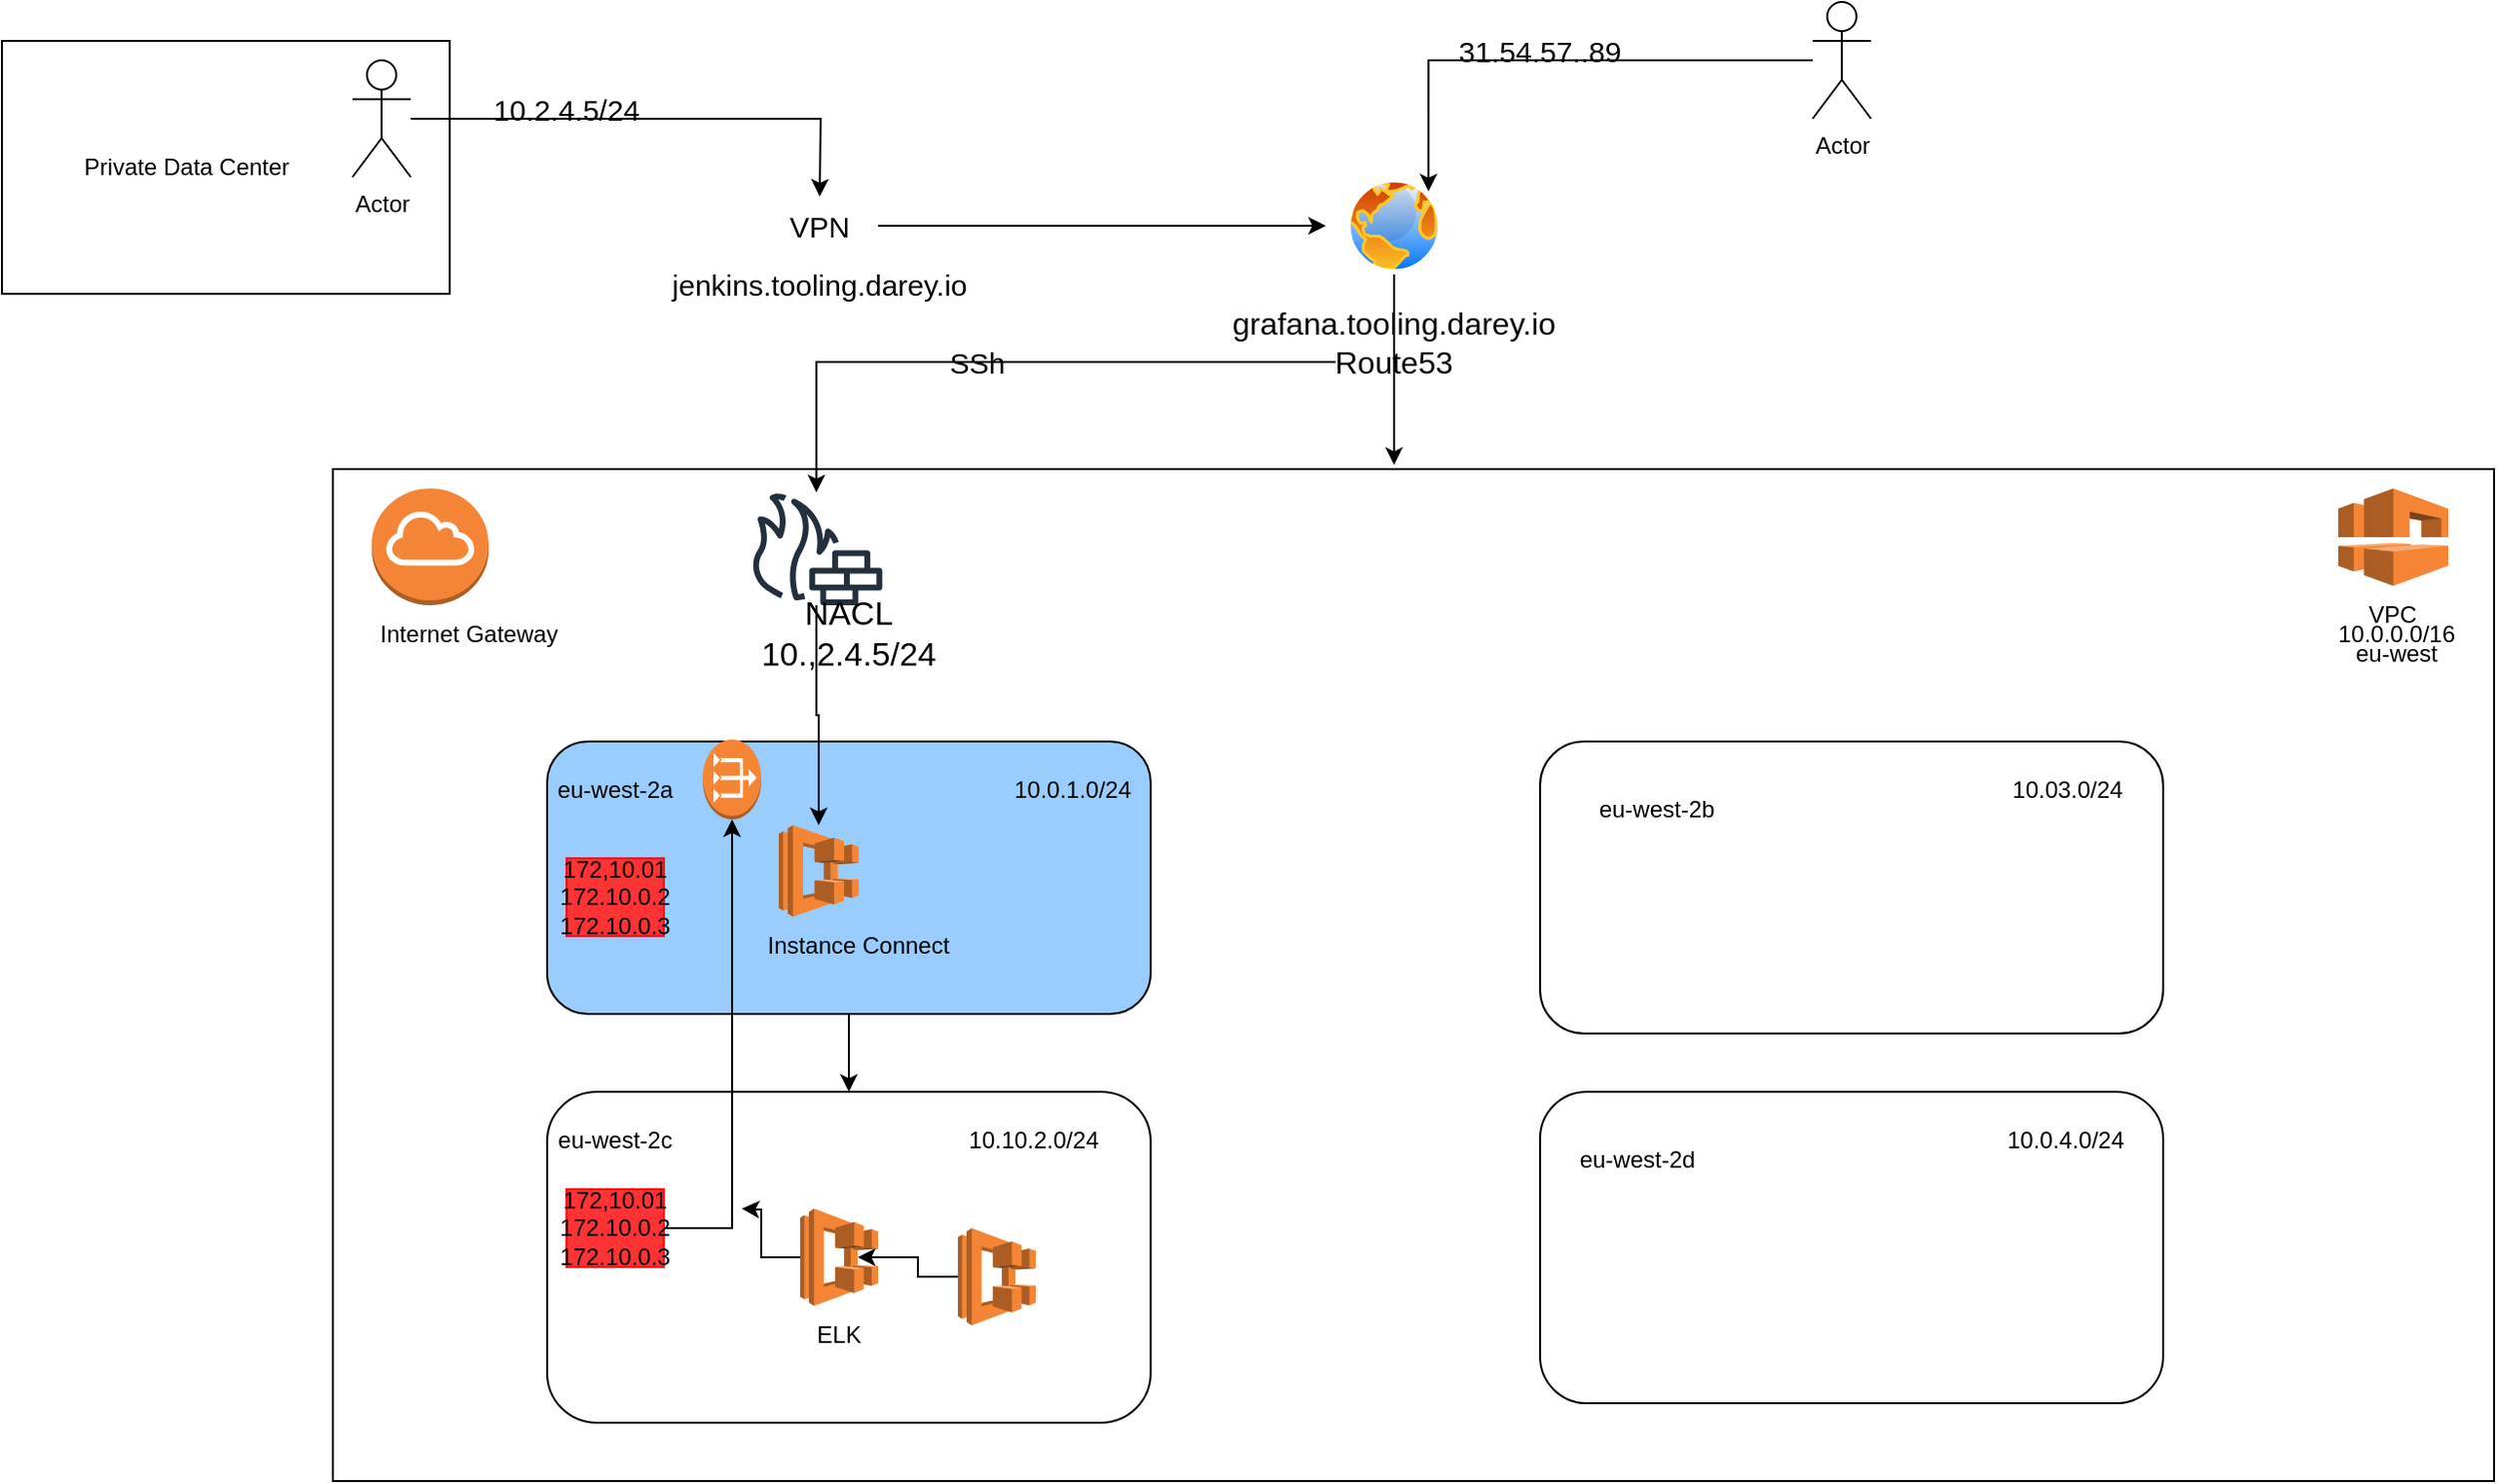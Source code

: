 <mxfile version="21.6.8" type="github">
  <diagram name="Page-1" id="JcEUb3YfyauKkMtn890q">
    <mxGraphModel dx="2317" dy="807" grid="1" gridSize="10" guides="1" tooltips="1" connect="1" arrows="1" fold="1" page="1" pageScale="1" pageWidth="850" pageHeight="1100" math="0" shadow="0">
      <root>
        <mxCell id="0" />
        <mxCell id="1" parent="0" />
        <mxCell id="Ap1-9gPwR_Ea28GAmgs2-2" value="" style="rounded=0;whiteSpace=wrap;html=1;" vertex="1" parent="1">
          <mxGeometry x="-530" y="300" width="1110" height="520" as="geometry" />
        </mxCell>
        <mxCell id="Ap1-9gPwR_Ea28GAmgs2-3" value="" style="outlineConnect=0;dashed=0;verticalLabelPosition=bottom;verticalAlign=top;align=center;html=1;shape=mxgraph.aws3.internet_gateway;fillColor=#F58536;gradientColor=none;" vertex="1" parent="1">
          <mxGeometry x="-510" y="310" width="60" height="60" as="geometry" />
        </mxCell>
        <mxCell id="Ap1-9gPwR_Ea28GAmgs2-4" value="" style="outlineConnect=0;dashed=0;verticalLabelPosition=bottom;verticalAlign=top;align=center;html=1;shape=mxgraph.aws3.vpc;fillColor=#F58534;gradientColor=none;" vertex="1" parent="1">
          <mxGeometry x="500" y="310" width="56.5" height="50" as="geometry" />
        </mxCell>
        <mxCell id="Ap1-9gPwR_Ea28GAmgs2-7" value="10.0.0.0/16" style="text;html=1;strokeColor=none;fillColor=none;align=center;verticalAlign=middle;whiteSpace=wrap;rounded=0;" vertex="1" parent="1">
          <mxGeometry x="500" y="370" width="60" height="30" as="geometry" />
        </mxCell>
        <mxCell id="Ap1-9gPwR_Ea28GAmgs2-8" value="Internet Gateway" style="text;html=1;strokeColor=none;fillColor=none;align=center;verticalAlign=middle;whiteSpace=wrap;rounded=0;" vertex="1" parent="1">
          <mxGeometry x="-520" y="370" width="120" height="30" as="geometry" />
        </mxCell>
        <mxCell id="Ap1-9gPwR_Ea28GAmgs2-58" style="rounded=0;orthogonalLoop=1;jettySize=auto;html=1;entryX=0.5;entryY=0;entryDx=0;entryDy=0;edgeStyle=orthogonalEdgeStyle;" edge="1" parent="1" source="Ap1-9gPwR_Ea28GAmgs2-9" target="Ap1-9gPwR_Ea28GAmgs2-11">
          <mxGeometry relative="1" as="geometry" />
        </mxCell>
        <mxCell id="Ap1-9gPwR_Ea28GAmgs2-9" value="" style="rounded=1;whiteSpace=wrap;html=1;fillColor=#99CCFF;" vertex="1" parent="1">
          <mxGeometry x="-420" y="440" width="310" height="140" as="geometry" />
        </mxCell>
        <mxCell id="Ap1-9gPwR_Ea28GAmgs2-10" value="" style="rounded=1;whiteSpace=wrap;html=1;" vertex="1" parent="1">
          <mxGeometry x="90" y="440" width="320" height="150" as="geometry" />
        </mxCell>
        <mxCell id="Ap1-9gPwR_Ea28GAmgs2-11" value="" style="rounded=1;whiteSpace=wrap;html=1;" vertex="1" parent="1">
          <mxGeometry x="-420" y="620" width="310" height="170" as="geometry" />
        </mxCell>
        <mxCell id="Ap1-9gPwR_Ea28GAmgs2-12" value="" style="rounded=1;whiteSpace=wrap;html=1;" vertex="1" parent="1">
          <mxGeometry x="90" y="620" width="320" height="160" as="geometry" />
        </mxCell>
        <mxCell id="Ap1-9gPwR_Ea28GAmgs2-13" value="10.0.1.0/24" style="text;html=1;strokeColor=none;fillColor=none;align=center;verticalAlign=middle;whiteSpace=wrap;rounded=0;" vertex="1" parent="1">
          <mxGeometry x="-180" y="450" width="60" height="30" as="geometry" />
        </mxCell>
        <mxCell id="Ap1-9gPwR_Ea28GAmgs2-14" value="10.10.2.0/24" style="text;html=1;strokeColor=none;fillColor=none;align=center;verticalAlign=middle;whiteSpace=wrap;rounded=0;" vertex="1" parent="1">
          <mxGeometry x="-200" y="630" width="60" height="30" as="geometry" />
        </mxCell>
        <mxCell id="Ap1-9gPwR_Ea28GAmgs2-16" value="10.03.0/24" style="text;html=1;strokeColor=none;fillColor=none;align=center;verticalAlign=middle;whiteSpace=wrap;rounded=0;" vertex="1" parent="1">
          <mxGeometry x="331" y="450" width="60" height="30" as="geometry" />
        </mxCell>
        <mxCell id="Ap1-9gPwR_Ea28GAmgs2-17" value="10.0.4.0/24" style="text;html=1;strokeColor=none;fillColor=none;align=center;verticalAlign=middle;whiteSpace=wrap;rounded=0;" vertex="1" parent="1">
          <mxGeometry x="330" y="630" width="60" height="30" as="geometry" />
        </mxCell>
        <mxCell id="Ap1-9gPwR_Ea28GAmgs2-18" value="eu-west-2a" style="text;html=1;strokeColor=none;fillColor=none;align=center;verticalAlign=middle;whiteSpace=wrap;rounded=0;" vertex="1" parent="1">
          <mxGeometry x="-425" y="450" width="80" height="30" as="geometry" />
        </mxCell>
        <mxCell id="Ap1-9gPwR_Ea28GAmgs2-21" value="eu-west-2c" style="text;html=1;strokeColor=none;fillColor=none;align=center;verticalAlign=middle;whiteSpace=wrap;rounded=0;" vertex="1" parent="1">
          <mxGeometry x="-425" y="630" width="80" height="30" as="geometry" />
        </mxCell>
        <mxCell id="Ap1-9gPwR_Ea28GAmgs2-22" value="eu-west-2b" style="text;html=1;strokeColor=none;fillColor=none;align=center;verticalAlign=middle;whiteSpace=wrap;rounded=0;" vertex="1" parent="1">
          <mxGeometry x="110" y="460" width="80" height="30" as="geometry" />
        </mxCell>
        <mxCell id="Ap1-9gPwR_Ea28GAmgs2-23" value="eu-west-2d" style="text;html=1;strokeColor=none;fillColor=none;align=center;verticalAlign=middle;whiteSpace=wrap;rounded=0;" vertex="1" parent="1">
          <mxGeometry x="100" y="640" width="80" height="30" as="geometry" />
        </mxCell>
        <mxCell id="Ap1-9gPwR_Ea28GAmgs2-24" value="VPC" style="text;html=1;strokeColor=none;fillColor=none;align=center;verticalAlign=middle;whiteSpace=wrap;rounded=0;" vertex="1" parent="1">
          <mxGeometry x="498.25" y="360" width="60" height="30" as="geometry" />
        </mxCell>
        <mxCell id="Ap1-9gPwR_Ea28GAmgs2-25" value="eu-west" style="text;html=1;strokeColor=none;fillColor=none;align=center;verticalAlign=middle;whiteSpace=wrap;rounded=0;" vertex="1" parent="1">
          <mxGeometry x="490" y="380" width="80" height="30" as="geometry" />
        </mxCell>
        <mxCell id="Ap1-9gPwR_Ea28GAmgs2-26" value="" style="rounded=0;whiteSpace=wrap;html=1;" vertex="1" parent="1">
          <mxGeometry x="-700" y="80" width="230" height="130" as="geometry" />
        </mxCell>
        <mxCell id="Ap1-9gPwR_Ea28GAmgs2-27" value="Private Data Center" style="text;html=1;strokeColor=none;fillColor=none;align=center;verticalAlign=middle;whiteSpace=wrap;rounded=0;" vertex="1" parent="1">
          <mxGeometry x="-660" y="130" width="110" height="30" as="geometry" />
        </mxCell>
        <mxCell id="Ap1-9gPwR_Ea28GAmgs2-36" style="edgeStyle=orthogonalEdgeStyle;rounded=0;orthogonalLoop=1;jettySize=auto;html=1;" edge="1" parent="1" source="Ap1-9gPwR_Ea28GAmgs2-28">
          <mxGeometry relative="1" as="geometry">
            <mxPoint x="-280.0" y="160.0" as="targetPoint" />
          </mxGeometry>
        </mxCell>
        <mxCell id="Ap1-9gPwR_Ea28GAmgs2-28" value="Actor" style="shape=umlActor;verticalLabelPosition=bottom;verticalAlign=top;html=1;outlineConnect=0;" vertex="1" parent="1">
          <mxGeometry x="-520" y="90" width="30" height="60" as="geometry" />
        </mxCell>
        <mxCell id="Ap1-9gPwR_Ea28GAmgs2-65" style="edgeStyle=orthogonalEdgeStyle;rounded=0;orthogonalLoop=1;jettySize=auto;html=1;entryX=1;entryY=0;entryDx=0;entryDy=0;" edge="1" parent="1" source="Ap1-9gPwR_Ea28GAmgs2-29" target="Ap1-9gPwR_Ea28GAmgs2-35">
          <mxGeometry relative="1" as="geometry" />
        </mxCell>
        <mxCell id="Ap1-9gPwR_Ea28GAmgs2-29" value="Actor" style="shape=umlActor;verticalLabelPosition=bottom;verticalAlign=top;html=1;outlineConnect=0;" vertex="1" parent="1">
          <mxGeometry x="230" y="60" width="30" height="60" as="geometry" />
        </mxCell>
        <mxCell id="Ap1-9gPwR_Ea28GAmgs2-43" style="edgeStyle=orthogonalEdgeStyle;rounded=0;orthogonalLoop=1;jettySize=auto;html=1;entryX=0.491;entryY=-0.004;entryDx=0;entryDy=0;entryPerimeter=0;" edge="1" parent="1" source="Ap1-9gPwR_Ea28GAmgs2-35" target="Ap1-9gPwR_Ea28GAmgs2-2">
          <mxGeometry relative="1" as="geometry" />
        </mxCell>
        <mxCell id="Ap1-9gPwR_Ea28GAmgs2-35" value="" style="image;aspect=fixed;perimeter=ellipsePerimeter;html=1;align=center;shadow=0;dashed=0;spacingTop=3;image=img/lib/active_directory/internet_globe.svg;" vertex="1" parent="1">
          <mxGeometry x="-10" y="150" width="50" height="50" as="geometry" />
        </mxCell>
        <mxCell id="Ap1-9gPwR_Ea28GAmgs2-39" style="edgeStyle=orthogonalEdgeStyle;rounded=0;orthogonalLoop=1;jettySize=auto;html=1;" edge="1" parent="1" source="Ap1-9gPwR_Ea28GAmgs2-37">
          <mxGeometry relative="1" as="geometry">
            <mxPoint x="-20" y="175.0" as="targetPoint" />
          </mxGeometry>
        </mxCell>
        <mxCell id="Ap1-9gPwR_Ea28GAmgs2-37" value="&lt;font style=&quot;font-size: 15px;&quot;&gt;VPN&lt;/font&gt;" style="text;html=1;strokeColor=none;fillColor=none;align=center;verticalAlign=middle;whiteSpace=wrap;rounded=0;" vertex="1" parent="1">
          <mxGeometry x="-310" y="160" width="60" height="30" as="geometry" />
        </mxCell>
        <mxCell id="Ap1-9gPwR_Ea28GAmgs2-40" value="172,10.01&lt;br&gt;172.10.0.2&lt;br&gt;172.10.0.3" style="text;html=1;strokeColor=#FF0000;fillColor=#FF3333;align=center;verticalAlign=middle;whiteSpace=wrap;rounded=0;" vertex="1" parent="1">
          <mxGeometry x="-410" y="500" width="50" height="40" as="geometry" />
        </mxCell>
        <mxCell id="Ap1-9gPwR_Ea28GAmgs2-49" value="&lt;font style=&quot;font-size: 16px;&quot;&gt;grafana.tooling.darey.io&lt;/font&gt;" style="text;html=1;strokeColor=none;fillColor=none;align=center;verticalAlign=middle;whiteSpace=wrap;rounded=0;" vertex="1" parent="1">
          <mxGeometry x="-15" y="210" width="60" height="30" as="geometry" />
        </mxCell>
        <mxCell id="Ap1-9gPwR_Ea28GAmgs2-56" style="edgeStyle=orthogonalEdgeStyle;rounded=0;orthogonalLoop=1;jettySize=auto;html=1;" edge="1" parent="1" source="Ap1-9gPwR_Ea28GAmgs2-60" target="Ap1-9gPwR_Ea28GAmgs2-52">
          <mxGeometry relative="1" as="geometry" />
        </mxCell>
        <mxCell id="Ap1-9gPwR_Ea28GAmgs2-50" value="&lt;font style=&quot;font-size: 16px;&quot;&gt;Route53&lt;/font&gt;" style="text;html=1;strokeColor=none;fillColor=none;align=center;verticalAlign=middle;whiteSpace=wrap;rounded=0;" vertex="1" parent="1">
          <mxGeometry x="-15" y="230" width="60" height="30" as="geometry" />
        </mxCell>
        <mxCell id="Ap1-9gPwR_Ea28GAmgs2-51" value="&lt;font style=&quot;font-size: 15px;&quot;&gt;jenkins.tooling.darey.io&lt;/font&gt;" style="text;html=1;strokeColor=none;fillColor=none;align=center;verticalAlign=middle;whiteSpace=wrap;rounded=0;" vertex="1" parent="1">
          <mxGeometry x="-310" y="190" width="60" height="30" as="geometry" />
        </mxCell>
        <mxCell id="Ap1-9gPwR_Ea28GAmgs2-52" value="" style="outlineConnect=0;dashed=0;verticalLabelPosition=bottom;verticalAlign=top;align=center;html=1;shape=mxgraph.aws3.ecs;fillColor=#F58534;gradientColor=none;" vertex="1" parent="1">
          <mxGeometry x="-301" y="483" width="41" height="47" as="geometry" />
        </mxCell>
        <mxCell id="Ap1-9gPwR_Ea28GAmgs2-53" value="Instance Connect" style="text;html=1;strokeColor=none;fillColor=none;align=center;verticalAlign=middle;whiteSpace=wrap;rounded=0;" vertex="1" parent="1">
          <mxGeometry x="-320" y="530" width="120" height="30" as="geometry" />
        </mxCell>
        <mxCell id="Ap1-9gPwR_Ea28GAmgs2-73" style="edgeStyle=orthogonalEdgeStyle;rounded=0;orthogonalLoop=1;jettySize=auto;html=1;" edge="1" parent="1" source="Ap1-9gPwR_Ea28GAmgs2-54">
          <mxGeometry relative="1" as="geometry">
            <mxPoint x="-320" y="680" as="targetPoint" />
          </mxGeometry>
        </mxCell>
        <mxCell id="Ap1-9gPwR_Ea28GAmgs2-54" value="" style="outlineConnect=0;dashed=0;verticalLabelPosition=bottom;verticalAlign=top;align=center;html=1;shape=mxgraph.aws3.ecs;fillColor=#F58534;gradientColor=none;" vertex="1" parent="1">
          <mxGeometry x="-290" y="680" width="40" height="50" as="geometry" />
        </mxCell>
        <mxCell id="Ap1-9gPwR_Ea28GAmgs2-57" value="&lt;font style=&quot;font-size: 15px;&quot;&gt;SSh&lt;/font&gt;" style="text;html=1;strokeColor=none;fillColor=none;align=center;verticalAlign=middle;whiteSpace=wrap;rounded=0;" vertex="1" parent="1">
          <mxGeometry x="-229" y="230" width="60" height="30" as="geometry" />
        </mxCell>
        <mxCell id="Ap1-9gPwR_Ea28GAmgs2-59" value="" style="edgeStyle=orthogonalEdgeStyle;rounded=0;orthogonalLoop=1;jettySize=auto;html=1;" edge="1" parent="1" source="Ap1-9gPwR_Ea28GAmgs2-50" target="Ap1-9gPwR_Ea28GAmgs2-60">
          <mxGeometry relative="1" as="geometry">
            <mxPoint x="-15" y="245" as="sourcePoint" />
            <mxPoint x="-280" y="470" as="targetPoint" />
          </mxGeometry>
        </mxCell>
        <mxCell id="Ap1-9gPwR_Ea28GAmgs2-60" value="" style="sketch=0;outlineConnect=0;fontColor=#232F3E;gradientColor=none;fillColor=#232F3D;strokeColor=none;dashed=0;verticalLabelPosition=bottom;verticalAlign=top;align=center;html=1;fontSize=12;fontStyle=0;aspect=fixed;pointerEvents=1;shape=mxgraph.aws4.generic_firewall;" vertex="1" parent="1">
          <mxGeometry x="-316" y="312" width="68.55" height="58" as="geometry" />
        </mxCell>
        <mxCell id="Ap1-9gPwR_Ea28GAmgs2-61" value="NACL&lt;br&gt;10.,2.4.5/24" style="text;html=1;strokeColor=none;fillColor=none;align=center;verticalAlign=middle;whiteSpace=wrap;rounded=0;fontSize=17;" vertex="1" parent="1">
          <mxGeometry x="-290" y="385" width="50" as="geometry" />
        </mxCell>
        <mxCell id="Ap1-9gPwR_Ea28GAmgs2-66" value="&lt;font style=&quot;font-size: 15px;&quot;&gt;31.54.57..89&lt;/font&gt;" style="text;html=1;strokeColor=none;fillColor=none;align=center;verticalAlign=middle;whiteSpace=wrap;rounded=0;" vertex="1" parent="1">
          <mxGeometry x="60" y="70" width="60" height="30" as="geometry" />
        </mxCell>
        <mxCell id="Ap1-9gPwR_Ea28GAmgs2-67" value="10.2.4.5/24" style="text;html=1;strokeColor=none;fillColor=none;align=center;verticalAlign=middle;whiteSpace=wrap;rounded=0;fontSize=15;" vertex="1" parent="1">
          <mxGeometry x="-440" y="100" width="60" height="30" as="geometry" />
        </mxCell>
        <mxCell id="Ap1-9gPwR_Ea28GAmgs2-68" value="" style="outlineConnect=0;dashed=0;verticalLabelPosition=bottom;verticalAlign=top;align=center;html=1;shape=mxgraph.aws3.vpc_nat_gateway;fillColor=#F58534;gradientColor=none;" vertex="1" parent="1">
          <mxGeometry x="-340" y="439" width="30" height="41" as="geometry" />
        </mxCell>
        <mxCell id="Ap1-9gPwR_Ea28GAmgs2-76" style="edgeStyle=orthogonalEdgeStyle;rounded=0;orthogonalLoop=1;jettySize=auto;html=1;entryX=0.5;entryY=1;entryDx=0;entryDy=0;entryPerimeter=0;" edge="1" parent="1" source="Ap1-9gPwR_Ea28GAmgs2-69" target="Ap1-9gPwR_Ea28GAmgs2-68">
          <mxGeometry relative="1" as="geometry" />
        </mxCell>
        <mxCell id="Ap1-9gPwR_Ea28GAmgs2-69" value="172,10.01&lt;br&gt;172.10.0.2&lt;br&gt;172.10.0.3" style="text;html=1;strokeColor=#FF0000;fillColor=#FF3333;align=center;verticalAlign=middle;whiteSpace=wrap;rounded=0;" vertex="1" parent="1">
          <mxGeometry x="-410" y="670" width="50" height="40" as="geometry" />
        </mxCell>
        <mxCell id="Ap1-9gPwR_Ea28GAmgs2-81" style="edgeStyle=orthogonalEdgeStyle;rounded=0;orthogonalLoop=1;jettySize=auto;html=1;entryX=0.74;entryY=0.5;entryDx=0;entryDy=0;entryPerimeter=0;" edge="1" parent="1" source="Ap1-9gPwR_Ea28GAmgs2-79" target="Ap1-9gPwR_Ea28GAmgs2-54">
          <mxGeometry relative="1" as="geometry" />
        </mxCell>
        <mxCell id="Ap1-9gPwR_Ea28GAmgs2-79" value="" style="outlineConnect=0;dashed=0;verticalLabelPosition=bottom;verticalAlign=top;align=center;html=1;shape=mxgraph.aws3.ecs;fillColor=#F58534;gradientColor=none;" vertex="1" parent="1">
          <mxGeometry x="-209" y="690" width="40" height="50" as="geometry" />
        </mxCell>
        <mxCell id="Ap1-9gPwR_Ea28GAmgs2-82" value="ELK" style="text;html=1;strokeColor=none;fillColor=none;align=center;verticalAlign=middle;whiteSpace=wrap;rounded=0;" vertex="1" parent="1">
          <mxGeometry x="-300" y="730" width="60" height="30" as="geometry" />
        </mxCell>
      </root>
    </mxGraphModel>
  </diagram>
</mxfile>
